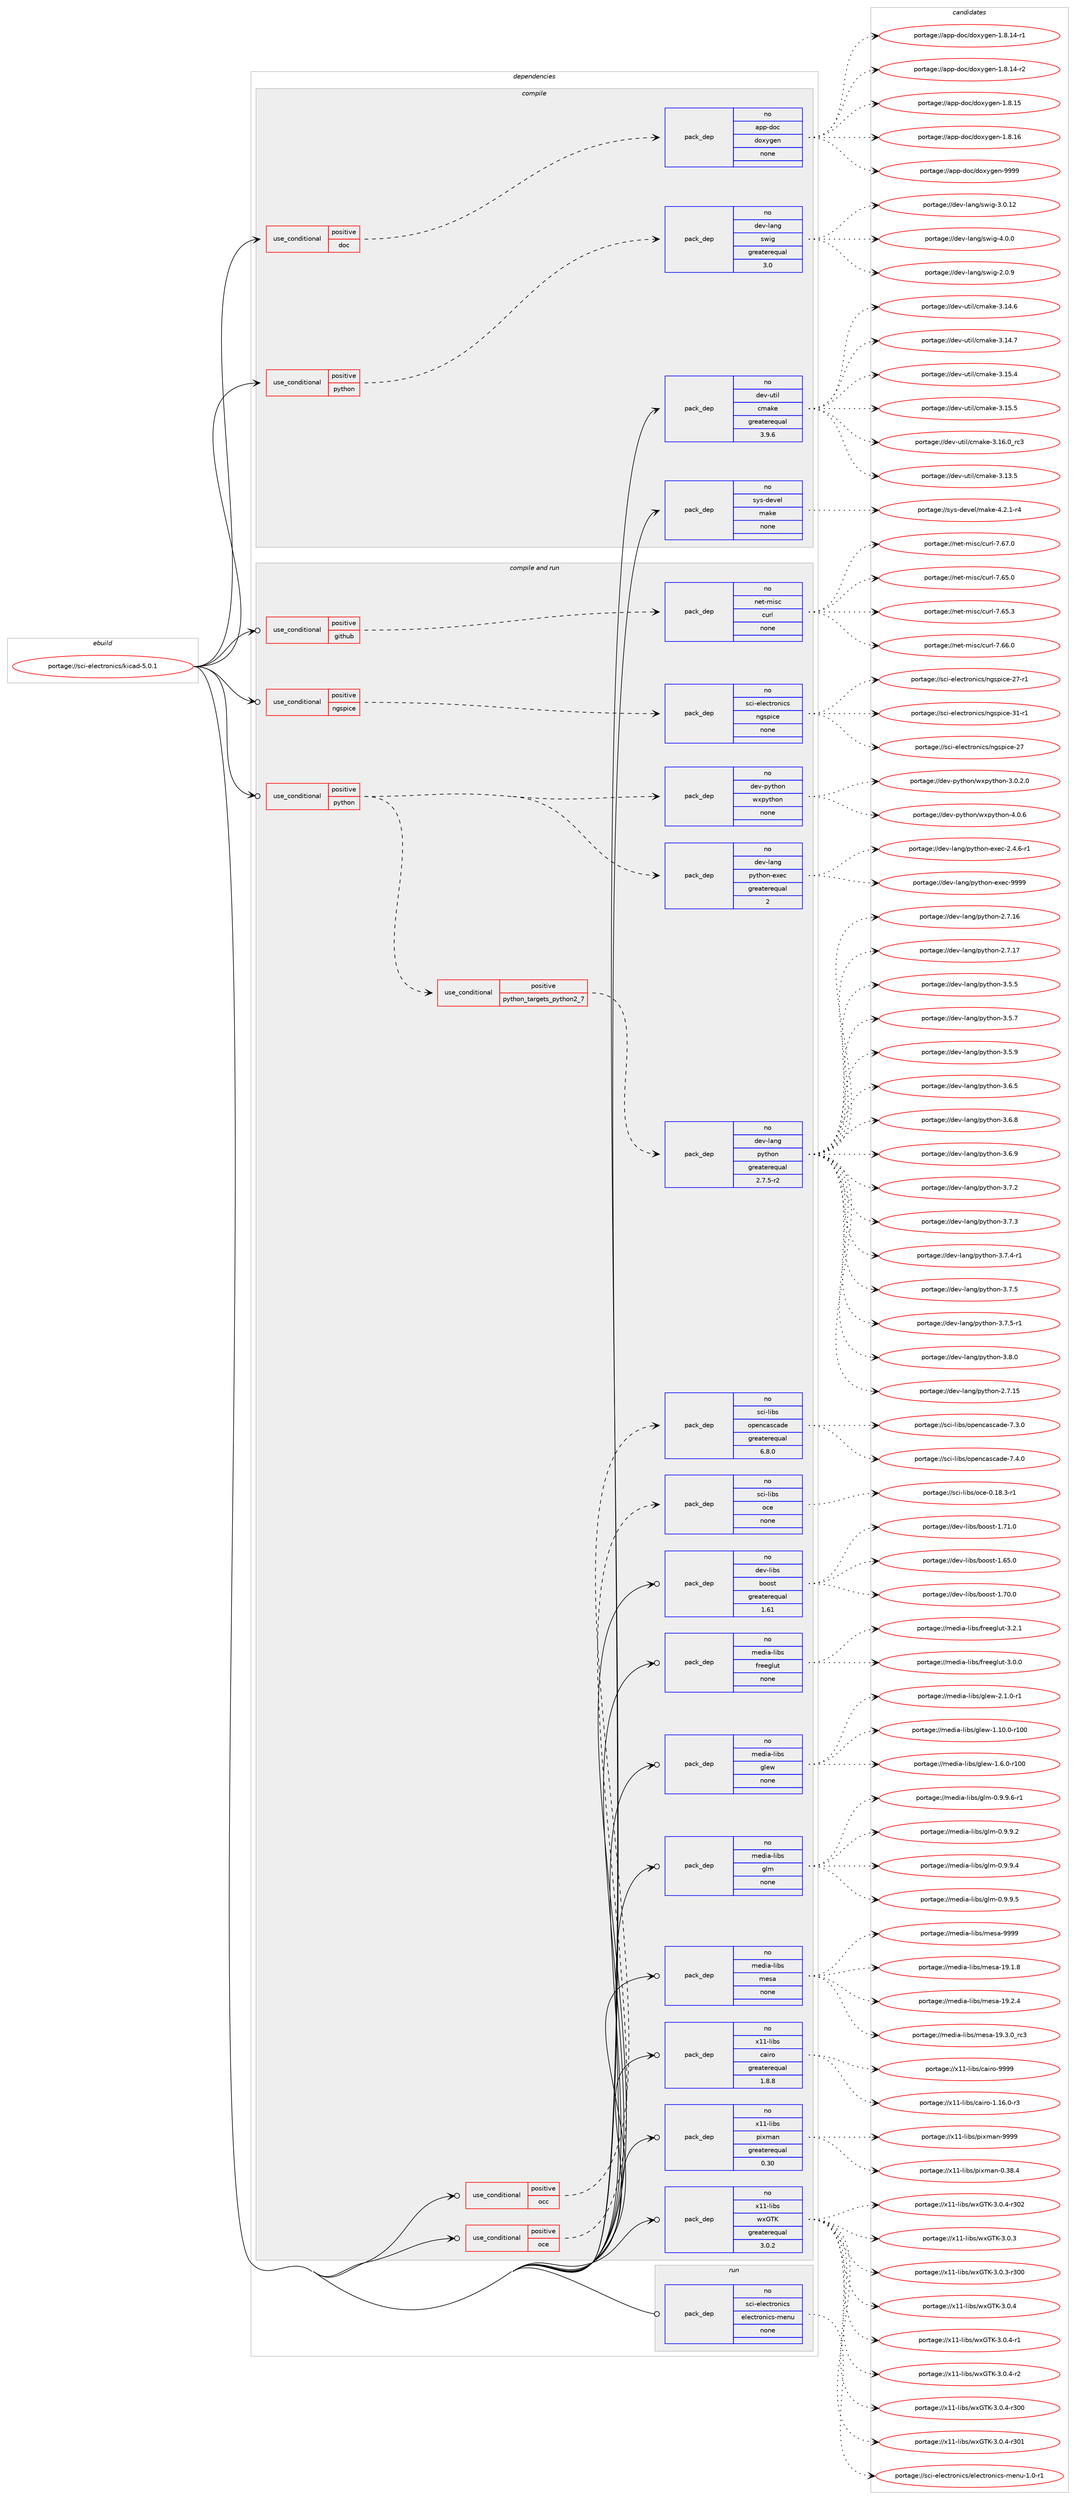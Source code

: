 digraph prolog {

# *************
# Graph options
# *************

newrank=true;
concentrate=true;
compound=true;
graph [rankdir=LR,fontname=Helvetica,fontsize=10,ranksep=1.5];#, ranksep=2.5, nodesep=0.2];
edge  [arrowhead=vee];
node  [fontname=Helvetica,fontsize=10];

# **********
# The ebuild
# **********

subgraph cluster_leftcol {
color=gray;
rank=same;
label=<<i>ebuild</i>>;
id [label="portage://sci-electronics/kicad-5.0.1", color=red, width=4, href="../sci-electronics/kicad-5.0.1.svg"];
}

# ****************
# The dependencies
# ****************

subgraph cluster_midcol {
color=gray;
label=<<i>dependencies</i>>;
subgraph cluster_compile {
fillcolor="#eeeeee";
style=filled;
label=<<i>compile</i>>;
subgraph cond95744 {
dependency386365 [label=<<TABLE BORDER="0" CELLBORDER="1" CELLSPACING="0" CELLPADDING="4"><TR><TD ROWSPAN="3" CELLPADDING="10">use_conditional</TD></TR><TR><TD>positive</TD></TR><TR><TD>doc</TD></TR></TABLE>>, shape=none, color=red];
subgraph pack284068 {
dependency386366 [label=<<TABLE BORDER="0" CELLBORDER="1" CELLSPACING="0" CELLPADDING="4" WIDTH="220"><TR><TD ROWSPAN="6" CELLPADDING="30">pack_dep</TD></TR><TR><TD WIDTH="110">no</TD></TR><TR><TD>app-doc</TD></TR><TR><TD>doxygen</TD></TR><TR><TD>none</TD></TR><TR><TD></TD></TR></TABLE>>, shape=none, color=blue];
}
dependency386365:e -> dependency386366:w [weight=20,style="dashed",arrowhead="vee"];
}
id:e -> dependency386365:w [weight=20,style="solid",arrowhead="vee"];
subgraph cond95745 {
dependency386367 [label=<<TABLE BORDER="0" CELLBORDER="1" CELLSPACING="0" CELLPADDING="4"><TR><TD ROWSPAN="3" CELLPADDING="10">use_conditional</TD></TR><TR><TD>positive</TD></TR><TR><TD>python</TD></TR></TABLE>>, shape=none, color=red];
subgraph pack284069 {
dependency386368 [label=<<TABLE BORDER="0" CELLBORDER="1" CELLSPACING="0" CELLPADDING="4" WIDTH="220"><TR><TD ROWSPAN="6" CELLPADDING="30">pack_dep</TD></TR><TR><TD WIDTH="110">no</TD></TR><TR><TD>dev-lang</TD></TR><TR><TD>swig</TD></TR><TR><TD>greaterequal</TD></TR><TR><TD>3.0</TD></TR></TABLE>>, shape=none, color=blue];
}
dependency386367:e -> dependency386368:w [weight=20,style="dashed",arrowhead="vee"];
}
id:e -> dependency386367:w [weight=20,style="solid",arrowhead="vee"];
subgraph pack284070 {
dependency386369 [label=<<TABLE BORDER="0" CELLBORDER="1" CELLSPACING="0" CELLPADDING="4" WIDTH="220"><TR><TD ROWSPAN="6" CELLPADDING="30">pack_dep</TD></TR><TR><TD WIDTH="110">no</TD></TR><TR><TD>dev-util</TD></TR><TR><TD>cmake</TD></TR><TR><TD>greaterequal</TD></TR><TR><TD>3.9.6</TD></TR></TABLE>>, shape=none, color=blue];
}
id:e -> dependency386369:w [weight=20,style="solid",arrowhead="vee"];
subgraph pack284071 {
dependency386370 [label=<<TABLE BORDER="0" CELLBORDER="1" CELLSPACING="0" CELLPADDING="4" WIDTH="220"><TR><TD ROWSPAN="6" CELLPADDING="30">pack_dep</TD></TR><TR><TD WIDTH="110">no</TD></TR><TR><TD>sys-devel</TD></TR><TR><TD>make</TD></TR><TR><TD>none</TD></TR><TR><TD></TD></TR></TABLE>>, shape=none, color=blue];
}
id:e -> dependency386370:w [weight=20,style="solid",arrowhead="vee"];
}
subgraph cluster_compileandrun {
fillcolor="#eeeeee";
style=filled;
label=<<i>compile and run</i>>;
subgraph cond95746 {
dependency386371 [label=<<TABLE BORDER="0" CELLBORDER="1" CELLSPACING="0" CELLPADDING="4"><TR><TD ROWSPAN="3" CELLPADDING="10">use_conditional</TD></TR><TR><TD>positive</TD></TR><TR><TD>github</TD></TR></TABLE>>, shape=none, color=red];
subgraph pack284072 {
dependency386372 [label=<<TABLE BORDER="0" CELLBORDER="1" CELLSPACING="0" CELLPADDING="4" WIDTH="220"><TR><TD ROWSPAN="6" CELLPADDING="30">pack_dep</TD></TR><TR><TD WIDTH="110">no</TD></TR><TR><TD>net-misc</TD></TR><TR><TD>curl</TD></TR><TR><TD>none</TD></TR><TR><TD></TD></TR></TABLE>>, shape=none, color=blue];
}
dependency386371:e -> dependency386372:w [weight=20,style="dashed",arrowhead="vee"];
}
id:e -> dependency386371:w [weight=20,style="solid",arrowhead="odotvee"];
subgraph cond95747 {
dependency386373 [label=<<TABLE BORDER="0" CELLBORDER="1" CELLSPACING="0" CELLPADDING="4"><TR><TD ROWSPAN="3" CELLPADDING="10">use_conditional</TD></TR><TR><TD>positive</TD></TR><TR><TD>ngspice</TD></TR></TABLE>>, shape=none, color=red];
subgraph pack284073 {
dependency386374 [label=<<TABLE BORDER="0" CELLBORDER="1" CELLSPACING="0" CELLPADDING="4" WIDTH="220"><TR><TD ROWSPAN="6" CELLPADDING="30">pack_dep</TD></TR><TR><TD WIDTH="110">no</TD></TR><TR><TD>sci-electronics</TD></TR><TR><TD>ngspice</TD></TR><TR><TD>none</TD></TR><TR><TD></TD></TR></TABLE>>, shape=none, color=blue];
}
dependency386373:e -> dependency386374:w [weight=20,style="dashed",arrowhead="vee"];
}
id:e -> dependency386373:w [weight=20,style="solid",arrowhead="odotvee"];
subgraph cond95748 {
dependency386375 [label=<<TABLE BORDER="0" CELLBORDER="1" CELLSPACING="0" CELLPADDING="4"><TR><TD ROWSPAN="3" CELLPADDING="10">use_conditional</TD></TR><TR><TD>positive</TD></TR><TR><TD>occ</TD></TR></TABLE>>, shape=none, color=red];
subgraph pack284074 {
dependency386376 [label=<<TABLE BORDER="0" CELLBORDER="1" CELLSPACING="0" CELLPADDING="4" WIDTH="220"><TR><TD ROWSPAN="6" CELLPADDING="30">pack_dep</TD></TR><TR><TD WIDTH="110">no</TD></TR><TR><TD>sci-libs</TD></TR><TR><TD>opencascade</TD></TR><TR><TD>greaterequal</TD></TR><TR><TD>6.8.0</TD></TR></TABLE>>, shape=none, color=blue];
}
dependency386375:e -> dependency386376:w [weight=20,style="dashed",arrowhead="vee"];
}
id:e -> dependency386375:w [weight=20,style="solid",arrowhead="odotvee"];
subgraph cond95749 {
dependency386377 [label=<<TABLE BORDER="0" CELLBORDER="1" CELLSPACING="0" CELLPADDING="4"><TR><TD ROWSPAN="3" CELLPADDING="10">use_conditional</TD></TR><TR><TD>positive</TD></TR><TR><TD>oce</TD></TR></TABLE>>, shape=none, color=red];
subgraph pack284075 {
dependency386378 [label=<<TABLE BORDER="0" CELLBORDER="1" CELLSPACING="0" CELLPADDING="4" WIDTH="220"><TR><TD ROWSPAN="6" CELLPADDING="30">pack_dep</TD></TR><TR><TD WIDTH="110">no</TD></TR><TR><TD>sci-libs</TD></TR><TR><TD>oce</TD></TR><TR><TD>none</TD></TR><TR><TD></TD></TR></TABLE>>, shape=none, color=blue];
}
dependency386377:e -> dependency386378:w [weight=20,style="dashed",arrowhead="vee"];
}
id:e -> dependency386377:w [weight=20,style="solid",arrowhead="odotvee"];
subgraph cond95750 {
dependency386379 [label=<<TABLE BORDER="0" CELLBORDER="1" CELLSPACING="0" CELLPADDING="4"><TR><TD ROWSPAN="3" CELLPADDING="10">use_conditional</TD></TR><TR><TD>positive</TD></TR><TR><TD>python</TD></TR></TABLE>>, shape=none, color=red];
subgraph pack284076 {
dependency386380 [label=<<TABLE BORDER="0" CELLBORDER="1" CELLSPACING="0" CELLPADDING="4" WIDTH="220"><TR><TD ROWSPAN="6" CELLPADDING="30">pack_dep</TD></TR><TR><TD WIDTH="110">no</TD></TR><TR><TD>dev-python</TD></TR><TR><TD>wxpython</TD></TR><TR><TD>none</TD></TR><TR><TD></TD></TR></TABLE>>, shape=none, color=blue];
}
dependency386379:e -> dependency386380:w [weight=20,style="dashed",arrowhead="vee"];
subgraph cond95751 {
dependency386381 [label=<<TABLE BORDER="0" CELLBORDER="1" CELLSPACING="0" CELLPADDING="4"><TR><TD ROWSPAN="3" CELLPADDING="10">use_conditional</TD></TR><TR><TD>positive</TD></TR><TR><TD>python_targets_python2_7</TD></TR></TABLE>>, shape=none, color=red];
subgraph pack284077 {
dependency386382 [label=<<TABLE BORDER="0" CELLBORDER="1" CELLSPACING="0" CELLPADDING="4" WIDTH="220"><TR><TD ROWSPAN="6" CELLPADDING="30">pack_dep</TD></TR><TR><TD WIDTH="110">no</TD></TR><TR><TD>dev-lang</TD></TR><TR><TD>python</TD></TR><TR><TD>greaterequal</TD></TR><TR><TD>2.7.5-r2</TD></TR></TABLE>>, shape=none, color=blue];
}
dependency386381:e -> dependency386382:w [weight=20,style="dashed",arrowhead="vee"];
}
dependency386379:e -> dependency386381:w [weight=20,style="dashed",arrowhead="vee"];
subgraph pack284078 {
dependency386383 [label=<<TABLE BORDER="0" CELLBORDER="1" CELLSPACING="0" CELLPADDING="4" WIDTH="220"><TR><TD ROWSPAN="6" CELLPADDING="30">pack_dep</TD></TR><TR><TD WIDTH="110">no</TD></TR><TR><TD>dev-lang</TD></TR><TR><TD>python-exec</TD></TR><TR><TD>greaterequal</TD></TR><TR><TD>2</TD></TR></TABLE>>, shape=none, color=blue];
}
dependency386379:e -> dependency386383:w [weight=20,style="dashed",arrowhead="vee"];
}
id:e -> dependency386379:w [weight=20,style="solid",arrowhead="odotvee"];
subgraph pack284079 {
dependency386384 [label=<<TABLE BORDER="0" CELLBORDER="1" CELLSPACING="0" CELLPADDING="4" WIDTH="220"><TR><TD ROWSPAN="6" CELLPADDING="30">pack_dep</TD></TR><TR><TD WIDTH="110">no</TD></TR><TR><TD>dev-libs</TD></TR><TR><TD>boost</TD></TR><TR><TD>greaterequal</TD></TR><TR><TD>1.61</TD></TR></TABLE>>, shape=none, color=blue];
}
id:e -> dependency386384:w [weight=20,style="solid",arrowhead="odotvee"];
subgraph pack284080 {
dependency386385 [label=<<TABLE BORDER="0" CELLBORDER="1" CELLSPACING="0" CELLPADDING="4" WIDTH="220"><TR><TD ROWSPAN="6" CELLPADDING="30">pack_dep</TD></TR><TR><TD WIDTH="110">no</TD></TR><TR><TD>media-libs</TD></TR><TR><TD>freeglut</TD></TR><TR><TD>none</TD></TR><TR><TD></TD></TR></TABLE>>, shape=none, color=blue];
}
id:e -> dependency386385:w [weight=20,style="solid",arrowhead="odotvee"];
subgraph pack284081 {
dependency386386 [label=<<TABLE BORDER="0" CELLBORDER="1" CELLSPACING="0" CELLPADDING="4" WIDTH="220"><TR><TD ROWSPAN="6" CELLPADDING="30">pack_dep</TD></TR><TR><TD WIDTH="110">no</TD></TR><TR><TD>media-libs</TD></TR><TR><TD>glew</TD></TR><TR><TD>none</TD></TR><TR><TD></TD></TR></TABLE>>, shape=none, color=blue];
}
id:e -> dependency386386:w [weight=20,style="solid",arrowhead="odotvee"];
subgraph pack284082 {
dependency386387 [label=<<TABLE BORDER="0" CELLBORDER="1" CELLSPACING="0" CELLPADDING="4" WIDTH="220"><TR><TD ROWSPAN="6" CELLPADDING="30">pack_dep</TD></TR><TR><TD WIDTH="110">no</TD></TR><TR><TD>media-libs</TD></TR><TR><TD>glm</TD></TR><TR><TD>none</TD></TR><TR><TD></TD></TR></TABLE>>, shape=none, color=blue];
}
id:e -> dependency386387:w [weight=20,style="solid",arrowhead="odotvee"];
subgraph pack284083 {
dependency386388 [label=<<TABLE BORDER="0" CELLBORDER="1" CELLSPACING="0" CELLPADDING="4" WIDTH="220"><TR><TD ROWSPAN="6" CELLPADDING="30">pack_dep</TD></TR><TR><TD WIDTH="110">no</TD></TR><TR><TD>media-libs</TD></TR><TR><TD>mesa</TD></TR><TR><TD>none</TD></TR><TR><TD></TD></TR></TABLE>>, shape=none, color=blue];
}
id:e -> dependency386388:w [weight=20,style="solid",arrowhead="odotvee"];
subgraph pack284084 {
dependency386389 [label=<<TABLE BORDER="0" CELLBORDER="1" CELLSPACING="0" CELLPADDING="4" WIDTH="220"><TR><TD ROWSPAN="6" CELLPADDING="30">pack_dep</TD></TR><TR><TD WIDTH="110">no</TD></TR><TR><TD>x11-libs</TD></TR><TR><TD>cairo</TD></TR><TR><TD>greaterequal</TD></TR><TR><TD>1.8.8</TD></TR></TABLE>>, shape=none, color=blue];
}
id:e -> dependency386389:w [weight=20,style="solid",arrowhead="odotvee"];
subgraph pack284085 {
dependency386390 [label=<<TABLE BORDER="0" CELLBORDER="1" CELLSPACING="0" CELLPADDING="4" WIDTH="220"><TR><TD ROWSPAN="6" CELLPADDING="30">pack_dep</TD></TR><TR><TD WIDTH="110">no</TD></TR><TR><TD>x11-libs</TD></TR><TR><TD>pixman</TD></TR><TR><TD>greaterequal</TD></TR><TR><TD>0.30</TD></TR></TABLE>>, shape=none, color=blue];
}
id:e -> dependency386390:w [weight=20,style="solid",arrowhead="odotvee"];
subgraph pack284086 {
dependency386391 [label=<<TABLE BORDER="0" CELLBORDER="1" CELLSPACING="0" CELLPADDING="4" WIDTH="220"><TR><TD ROWSPAN="6" CELLPADDING="30">pack_dep</TD></TR><TR><TD WIDTH="110">no</TD></TR><TR><TD>x11-libs</TD></TR><TR><TD>wxGTK</TD></TR><TR><TD>greaterequal</TD></TR><TR><TD>3.0.2</TD></TR></TABLE>>, shape=none, color=blue];
}
id:e -> dependency386391:w [weight=20,style="solid",arrowhead="odotvee"];
}
subgraph cluster_run {
fillcolor="#eeeeee";
style=filled;
label=<<i>run</i>>;
subgraph pack284087 {
dependency386392 [label=<<TABLE BORDER="0" CELLBORDER="1" CELLSPACING="0" CELLPADDING="4" WIDTH="220"><TR><TD ROWSPAN="6" CELLPADDING="30">pack_dep</TD></TR><TR><TD WIDTH="110">no</TD></TR><TR><TD>sci-electronics</TD></TR><TR><TD>electronics-menu</TD></TR><TR><TD>none</TD></TR><TR><TD></TD></TR></TABLE>>, shape=none, color=blue];
}
id:e -> dependency386392:w [weight=20,style="solid",arrowhead="odot"];
}
}

# **************
# The candidates
# **************

subgraph cluster_choices {
rank=same;
color=gray;
label=<<i>candidates</i>>;

subgraph choice284068 {
color=black;
nodesep=1;
choiceportage97112112451001119947100111120121103101110454946564649524511449 [label="portage://app-doc/doxygen-1.8.14-r1", color=red, width=4,href="../app-doc/doxygen-1.8.14-r1.svg"];
choiceportage97112112451001119947100111120121103101110454946564649524511450 [label="portage://app-doc/doxygen-1.8.14-r2", color=red, width=4,href="../app-doc/doxygen-1.8.14-r2.svg"];
choiceportage9711211245100111994710011112012110310111045494656464953 [label="portage://app-doc/doxygen-1.8.15", color=red, width=4,href="../app-doc/doxygen-1.8.15.svg"];
choiceportage9711211245100111994710011112012110310111045494656464954 [label="portage://app-doc/doxygen-1.8.16", color=red, width=4,href="../app-doc/doxygen-1.8.16.svg"];
choiceportage971121124510011199471001111201211031011104557575757 [label="portage://app-doc/doxygen-9999", color=red, width=4,href="../app-doc/doxygen-9999.svg"];
dependency386366:e -> choiceportage97112112451001119947100111120121103101110454946564649524511449:w [style=dotted,weight="100"];
dependency386366:e -> choiceportage97112112451001119947100111120121103101110454946564649524511450:w [style=dotted,weight="100"];
dependency386366:e -> choiceportage9711211245100111994710011112012110310111045494656464953:w [style=dotted,weight="100"];
dependency386366:e -> choiceportage9711211245100111994710011112012110310111045494656464954:w [style=dotted,weight="100"];
dependency386366:e -> choiceportage971121124510011199471001111201211031011104557575757:w [style=dotted,weight="100"];
}
subgraph choice284069 {
color=black;
nodesep=1;
choiceportage100101118451089711010347115119105103455046484657 [label="portage://dev-lang/swig-2.0.9", color=red, width=4,href="../dev-lang/swig-2.0.9.svg"];
choiceportage10010111845108971101034711511910510345514648464950 [label="portage://dev-lang/swig-3.0.12", color=red, width=4,href="../dev-lang/swig-3.0.12.svg"];
choiceportage100101118451089711010347115119105103455246484648 [label="portage://dev-lang/swig-4.0.0", color=red, width=4,href="../dev-lang/swig-4.0.0.svg"];
dependency386368:e -> choiceportage100101118451089711010347115119105103455046484657:w [style=dotted,weight="100"];
dependency386368:e -> choiceportage10010111845108971101034711511910510345514648464950:w [style=dotted,weight="100"];
dependency386368:e -> choiceportage100101118451089711010347115119105103455246484648:w [style=dotted,weight="100"];
}
subgraph choice284070 {
color=black;
nodesep=1;
choiceportage1001011184511711610510847991099710710145514649514653 [label="portage://dev-util/cmake-3.13.5", color=red, width=4,href="../dev-util/cmake-3.13.5.svg"];
choiceportage1001011184511711610510847991099710710145514649524654 [label="portage://dev-util/cmake-3.14.6", color=red, width=4,href="../dev-util/cmake-3.14.6.svg"];
choiceportage1001011184511711610510847991099710710145514649524655 [label="portage://dev-util/cmake-3.14.7", color=red, width=4,href="../dev-util/cmake-3.14.7.svg"];
choiceportage1001011184511711610510847991099710710145514649534652 [label="portage://dev-util/cmake-3.15.4", color=red, width=4,href="../dev-util/cmake-3.15.4.svg"];
choiceportage1001011184511711610510847991099710710145514649534653 [label="portage://dev-util/cmake-3.15.5", color=red, width=4,href="../dev-util/cmake-3.15.5.svg"];
choiceportage1001011184511711610510847991099710710145514649544648951149951 [label="portage://dev-util/cmake-3.16.0_rc3", color=red, width=4,href="../dev-util/cmake-3.16.0_rc3.svg"];
dependency386369:e -> choiceportage1001011184511711610510847991099710710145514649514653:w [style=dotted,weight="100"];
dependency386369:e -> choiceportage1001011184511711610510847991099710710145514649524654:w [style=dotted,weight="100"];
dependency386369:e -> choiceportage1001011184511711610510847991099710710145514649524655:w [style=dotted,weight="100"];
dependency386369:e -> choiceportage1001011184511711610510847991099710710145514649534652:w [style=dotted,weight="100"];
dependency386369:e -> choiceportage1001011184511711610510847991099710710145514649534653:w [style=dotted,weight="100"];
dependency386369:e -> choiceportage1001011184511711610510847991099710710145514649544648951149951:w [style=dotted,weight="100"];
}
subgraph choice284071 {
color=black;
nodesep=1;
choiceportage1151211154510010111810110847109971071014552465046494511452 [label="portage://sys-devel/make-4.2.1-r4", color=red, width=4,href="../sys-devel/make-4.2.1-r4.svg"];
dependency386370:e -> choiceportage1151211154510010111810110847109971071014552465046494511452:w [style=dotted,weight="100"];
}
subgraph choice284072 {
color=black;
nodesep=1;
choiceportage1101011164510910511599479911711410845554654534648 [label="portage://net-misc/curl-7.65.0", color=red, width=4,href="../net-misc/curl-7.65.0.svg"];
choiceportage1101011164510910511599479911711410845554654534651 [label="portage://net-misc/curl-7.65.3", color=red, width=4,href="../net-misc/curl-7.65.3.svg"];
choiceportage1101011164510910511599479911711410845554654544648 [label="portage://net-misc/curl-7.66.0", color=red, width=4,href="../net-misc/curl-7.66.0.svg"];
choiceportage1101011164510910511599479911711410845554654554648 [label="portage://net-misc/curl-7.67.0", color=red, width=4,href="../net-misc/curl-7.67.0.svg"];
dependency386372:e -> choiceportage1101011164510910511599479911711410845554654534648:w [style=dotted,weight="100"];
dependency386372:e -> choiceportage1101011164510910511599479911711410845554654534651:w [style=dotted,weight="100"];
dependency386372:e -> choiceportage1101011164510910511599479911711410845554654544648:w [style=dotted,weight="100"];
dependency386372:e -> choiceportage1101011164510910511599479911711410845554654554648:w [style=dotted,weight="100"];
}
subgraph choice284073 {
color=black;
nodesep=1;
choiceportage115991054510110810199116114111110105991154711010311511210599101455055 [label="portage://sci-electronics/ngspice-27", color=red, width=4,href="../sci-electronics/ngspice-27.svg"];
choiceportage1159910545101108101991161141111101059911547110103115112105991014550554511449 [label="portage://sci-electronics/ngspice-27-r1", color=red, width=4,href="../sci-electronics/ngspice-27-r1.svg"];
choiceportage1159910545101108101991161141111101059911547110103115112105991014551494511449 [label="portage://sci-electronics/ngspice-31-r1", color=red, width=4,href="../sci-electronics/ngspice-31-r1.svg"];
dependency386374:e -> choiceportage115991054510110810199116114111110105991154711010311511210599101455055:w [style=dotted,weight="100"];
dependency386374:e -> choiceportage1159910545101108101991161141111101059911547110103115112105991014550554511449:w [style=dotted,weight="100"];
dependency386374:e -> choiceportage1159910545101108101991161141111101059911547110103115112105991014551494511449:w [style=dotted,weight="100"];
}
subgraph choice284074 {
color=black;
nodesep=1;
choiceportage1159910545108105981154711111210111099971159997100101455546514648 [label="portage://sci-libs/opencascade-7.3.0", color=red, width=4,href="../sci-libs/opencascade-7.3.0.svg"];
choiceportage1159910545108105981154711111210111099971159997100101455546524648 [label="portage://sci-libs/opencascade-7.4.0", color=red, width=4,href="../sci-libs/opencascade-7.4.0.svg"];
dependency386376:e -> choiceportage1159910545108105981154711111210111099971159997100101455546514648:w [style=dotted,weight="100"];
dependency386376:e -> choiceportage1159910545108105981154711111210111099971159997100101455546524648:w [style=dotted,weight="100"];
}
subgraph choice284075 {
color=black;
nodesep=1;
choiceportage1159910545108105981154711199101454846495646514511449 [label="portage://sci-libs/oce-0.18.3-r1", color=red, width=4,href="../sci-libs/oce-0.18.3-r1.svg"];
dependency386378:e -> choiceportage1159910545108105981154711199101454846495646514511449:w [style=dotted,weight="100"];
}
subgraph choice284076 {
color=black;
nodesep=1;
choiceportage10010111845112121116104111110471191201121211161041111104551464846504648 [label="portage://dev-python/wxpython-3.0.2.0", color=red, width=4,href="../dev-python/wxpython-3.0.2.0.svg"];
choiceportage1001011184511212111610411111047119120112121116104111110455246484654 [label="portage://dev-python/wxpython-4.0.6", color=red, width=4,href="../dev-python/wxpython-4.0.6.svg"];
dependency386380:e -> choiceportage10010111845112121116104111110471191201121211161041111104551464846504648:w [style=dotted,weight="100"];
dependency386380:e -> choiceportage1001011184511212111610411111047119120112121116104111110455246484654:w [style=dotted,weight="100"];
}
subgraph choice284077 {
color=black;
nodesep=1;
choiceportage10010111845108971101034711212111610411111045504655464953 [label="portage://dev-lang/python-2.7.15", color=red, width=4,href="../dev-lang/python-2.7.15.svg"];
choiceportage10010111845108971101034711212111610411111045504655464954 [label="portage://dev-lang/python-2.7.16", color=red, width=4,href="../dev-lang/python-2.7.16.svg"];
choiceportage10010111845108971101034711212111610411111045504655464955 [label="portage://dev-lang/python-2.7.17", color=red, width=4,href="../dev-lang/python-2.7.17.svg"];
choiceportage100101118451089711010347112121116104111110455146534653 [label="portage://dev-lang/python-3.5.5", color=red, width=4,href="../dev-lang/python-3.5.5.svg"];
choiceportage100101118451089711010347112121116104111110455146534655 [label="portage://dev-lang/python-3.5.7", color=red, width=4,href="../dev-lang/python-3.5.7.svg"];
choiceportage100101118451089711010347112121116104111110455146534657 [label="portage://dev-lang/python-3.5.9", color=red, width=4,href="../dev-lang/python-3.5.9.svg"];
choiceportage100101118451089711010347112121116104111110455146544653 [label="portage://dev-lang/python-3.6.5", color=red, width=4,href="../dev-lang/python-3.6.5.svg"];
choiceportage100101118451089711010347112121116104111110455146544656 [label="portage://dev-lang/python-3.6.8", color=red, width=4,href="../dev-lang/python-3.6.8.svg"];
choiceportage100101118451089711010347112121116104111110455146544657 [label="portage://dev-lang/python-3.6.9", color=red, width=4,href="../dev-lang/python-3.6.9.svg"];
choiceportage100101118451089711010347112121116104111110455146554650 [label="portage://dev-lang/python-3.7.2", color=red, width=4,href="../dev-lang/python-3.7.2.svg"];
choiceportage100101118451089711010347112121116104111110455146554651 [label="portage://dev-lang/python-3.7.3", color=red, width=4,href="../dev-lang/python-3.7.3.svg"];
choiceportage1001011184510897110103471121211161041111104551465546524511449 [label="portage://dev-lang/python-3.7.4-r1", color=red, width=4,href="../dev-lang/python-3.7.4-r1.svg"];
choiceportage100101118451089711010347112121116104111110455146554653 [label="portage://dev-lang/python-3.7.5", color=red, width=4,href="../dev-lang/python-3.7.5.svg"];
choiceportage1001011184510897110103471121211161041111104551465546534511449 [label="portage://dev-lang/python-3.7.5-r1", color=red, width=4,href="../dev-lang/python-3.7.5-r1.svg"];
choiceportage100101118451089711010347112121116104111110455146564648 [label="portage://dev-lang/python-3.8.0", color=red, width=4,href="../dev-lang/python-3.8.0.svg"];
dependency386382:e -> choiceportage10010111845108971101034711212111610411111045504655464953:w [style=dotted,weight="100"];
dependency386382:e -> choiceportage10010111845108971101034711212111610411111045504655464954:w [style=dotted,weight="100"];
dependency386382:e -> choiceportage10010111845108971101034711212111610411111045504655464955:w [style=dotted,weight="100"];
dependency386382:e -> choiceportage100101118451089711010347112121116104111110455146534653:w [style=dotted,weight="100"];
dependency386382:e -> choiceportage100101118451089711010347112121116104111110455146534655:w [style=dotted,weight="100"];
dependency386382:e -> choiceportage100101118451089711010347112121116104111110455146534657:w [style=dotted,weight="100"];
dependency386382:e -> choiceportage100101118451089711010347112121116104111110455146544653:w [style=dotted,weight="100"];
dependency386382:e -> choiceportage100101118451089711010347112121116104111110455146544656:w [style=dotted,weight="100"];
dependency386382:e -> choiceportage100101118451089711010347112121116104111110455146544657:w [style=dotted,weight="100"];
dependency386382:e -> choiceportage100101118451089711010347112121116104111110455146554650:w [style=dotted,weight="100"];
dependency386382:e -> choiceportage100101118451089711010347112121116104111110455146554651:w [style=dotted,weight="100"];
dependency386382:e -> choiceportage1001011184510897110103471121211161041111104551465546524511449:w [style=dotted,weight="100"];
dependency386382:e -> choiceportage100101118451089711010347112121116104111110455146554653:w [style=dotted,weight="100"];
dependency386382:e -> choiceportage1001011184510897110103471121211161041111104551465546534511449:w [style=dotted,weight="100"];
dependency386382:e -> choiceportage100101118451089711010347112121116104111110455146564648:w [style=dotted,weight="100"];
}
subgraph choice284078 {
color=black;
nodesep=1;
choiceportage10010111845108971101034711212111610411111045101120101994550465246544511449 [label="portage://dev-lang/python-exec-2.4.6-r1", color=red, width=4,href="../dev-lang/python-exec-2.4.6-r1.svg"];
choiceportage10010111845108971101034711212111610411111045101120101994557575757 [label="portage://dev-lang/python-exec-9999", color=red, width=4,href="../dev-lang/python-exec-9999.svg"];
dependency386383:e -> choiceportage10010111845108971101034711212111610411111045101120101994550465246544511449:w [style=dotted,weight="100"];
dependency386383:e -> choiceportage10010111845108971101034711212111610411111045101120101994557575757:w [style=dotted,weight="100"];
}
subgraph choice284079 {
color=black;
nodesep=1;
choiceportage1001011184510810598115479811111111511645494654534648 [label="portage://dev-libs/boost-1.65.0", color=red, width=4,href="../dev-libs/boost-1.65.0.svg"];
choiceportage1001011184510810598115479811111111511645494655484648 [label="portage://dev-libs/boost-1.70.0", color=red, width=4,href="../dev-libs/boost-1.70.0.svg"];
choiceportage1001011184510810598115479811111111511645494655494648 [label="portage://dev-libs/boost-1.71.0", color=red, width=4,href="../dev-libs/boost-1.71.0.svg"];
dependency386384:e -> choiceportage1001011184510810598115479811111111511645494654534648:w [style=dotted,weight="100"];
dependency386384:e -> choiceportage1001011184510810598115479811111111511645494655484648:w [style=dotted,weight="100"];
dependency386384:e -> choiceportage1001011184510810598115479811111111511645494655494648:w [style=dotted,weight="100"];
}
subgraph choice284080 {
color=black;
nodesep=1;
choiceportage10910110010597451081059811547102114101101103108117116455146484648 [label="portage://media-libs/freeglut-3.0.0", color=red, width=4,href="../media-libs/freeglut-3.0.0.svg"];
choiceportage10910110010597451081059811547102114101101103108117116455146504649 [label="portage://media-libs/freeglut-3.2.1", color=red, width=4,href="../media-libs/freeglut-3.2.1.svg"];
dependency386385:e -> choiceportage10910110010597451081059811547102114101101103108117116455146484648:w [style=dotted,weight="100"];
dependency386385:e -> choiceportage10910110010597451081059811547102114101101103108117116455146504649:w [style=dotted,weight="100"];
}
subgraph choice284081 {
color=black;
nodesep=1;
choiceportage109101100105974510810598115471031081011194549464948464845114494848 [label="portage://media-libs/glew-1.10.0-r100", color=red, width=4,href="../media-libs/glew-1.10.0-r100.svg"];
choiceportage1091011001059745108105981154710310810111945494654464845114494848 [label="portage://media-libs/glew-1.6.0-r100", color=red, width=4,href="../media-libs/glew-1.6.0-r100.svg"];
choiceportage109101100105974510810598115471031081011194550464946484511449 [label="portage://media-libs/glew-2.1.0-r1", color=red, width=4,href="../media-libs/glew-2.1.0-r1.svg"];
dependency386386:e -> choiceportage109101100105974510810598115471031081011194549464948464845114494848:w [style=dotted,weight="100"];
dependency386386:e -> choiceportage1091011001059745108105981154710310810111945494654464845114494848:w [style=dotted,weight="100"];
dependency386386:e -> choiceportage109101100105974510810598115471031081011194550464946484511449:w [style=dotted,weight="100"];
}
subgraph choice284082 {
color=black;
nodesep=1;
choiceportage109101100105974510810598115471031081094548465746574650 [label="portage://media-libs/glm-0.9.9.2", color=red, width=4,href="../media-libs/glm-0.9.9.2.svg"];
choiceportage109101100105974510810598115471031081094548465746574652 [label="portage://media-libs/glm-0.9.9.4", color=red, width=4,href="../media-libs/glm-0.9.9.4.svg"];
choiceportage109101100105974510810598115471031081094548465746574653 [label="portage://media-libs/glm-0.9.9.5", color=red, width=4,href="../media-libs/glm-0.9.9.5.svg"];
choiceportage1091011001059745108105981154710310810945484657465746544511449 [label="portage://media-libs/glm-0.9.9.6-r1", color=red, width=4,href="../media-libs/glm-0.9.9.6-r1.svg"];
dependency386387:e -> choiceportage109101100105974510810598115471031081094548465746574650:w [style=dotted,weight="100"];
dependency386387:e -> choiceportage109101100105974510810598115471031081094548465746574652:w [style=dotted,weight="100"];
dependency386387:e -> choiceportage109101100105974510810598115471031081094548465746574653:w [style=dotted,weight="100"];
dependency386387:e -> choiceportage1091011001059745108105981154710310810945484657465746544511449:w [style=dotted,weight="100"];
}
subgraph choice284083 {
color=black;
nodesep=1;
choiceportage109101100105974510810598115471091011159745495746494656 [label="portage://media-libs/mesa-19.1.8", color=red, width=4,href="../media-libs/mesa-19.1.8.svg"];
choiceportage109101100105974510810598115471091011159745495746504652 [label="portage://media-libs/mesa-19.2.4", color=red, width=4,href="../media-libs/mesa-19.2.4.svg"];
choiceportage109101100105974510810598115471091011159745495746514648951149951 [label="portage://media-libs/mesa-19.3.0_rc3", color=red, width=4,href="../media-libs/mesa-19.3.0_rc3.svg"];
choiceportage10910110010597451081059811547109101115974557575757 [label="portage://media-libs/mesa-9999", color=red, width=4,href="../media-libs/mesa-9999.svg"];
dependency386388:e -> choiceportage109101100105974510810598115471091011159745495746494656:w [style=dotted,weight="100"];
dependency386388:e -> choiceportage109101100105974510810598115471091011159745495746504652:w [style=dotted,weight="100"];
dependency386388:e -> choiceportage109101100105974510810598115471091011159745495746514648951149951:w [style=dotted,weight="100"];
dependency386388:e -> choiceportage10910110010597451081059811547109101115974557575757:w [style=dotted,weight="100"];
}
subgraph choice284084 {
color=black;
nodesep=1;
choiceportage12049494510810598115479997105114111454946495446484511451 [label="portage://x11-libs/cairo-1.16.0-r3", color=red, width=4,href="../x11-libs/cairo-1.16.0-r3.svg"];
choiceportage120494945108105981154799971051141114557575757 [label="portage://x11-libs/cairo-9999", color=red, width=4,href="../x11-libs/cairo-9999.svg"];
dependency386389:e -> choiceportage12049494510810598115479997105114111454946495446484511451:w [style=dotted,weight="100"];
dependency386389:e -> choiceportage120494945108105981154799971051141114557575757:w [style=dotted,weight="100"];
}
subgraph choice284085 {
color=black;
nodesep=1;
choiceportage12049494510810598115471121051201099711045484651564652 [label="portage://x11-libs/pixman-0.38.4", color=red, width=4,href="../x11-libs/pixman-0.38.4.svg"];
choiceportage1204949451081059811547112105120109971104557575757 [label="portage://x11-libs/pixman-9999", color=red, width=4,href="../x11-libs/pixman-9999.svg"];
dependency386390:e -> choiceportage12049494510810598115471121051201099711045484651564652:w [style=dotted,weight="100"];
dependency386390:e -> choiceportage1204949451081059811547112105120109971104557575757:w [style=dotted,weight="100"];
}
subgraph choice284086 {
color=black;
nodesep=1;
choiceportage1204949451081059811547119120718475455146484651 [label="portage://x11-libs/wxGTK-3.0.3", color=red, width=4,href="../x11-libs/wxGTK-3.0.3.svg"];
choiceportage120494945108105981154711912071847545514648465145114514848 [label="portage://x11-libs/wxGTK-3.0.3-r300", color=red, width=4,href="../x11-libs/wxGTK-3.0.3-r300.svg"];
choiceportage1204949451081059811547119120718475455146484652 [label="portage://x11-libs/wxGTK-3.0.4", color=red, width=4,href="../x11-libs/wxGTK-3.0.4.svg"];
choiceportage12049494510810598115471191207184754551464846524511449 [label="portage://x11-libs/wxGTK-3.0.4-r1", color=red, width=4,href="../x11-libs/wxGTK-3.0.4-r1.svg"];
choiceportage12049494510810598115471191207184754551464846524511450 [label="portage://x11-libs/wxGTK-3.0.4-r2", color=red, width=4,href="../x11-libs/wxGTK-3.0.4-r2.svg"];
choiceportage120494945108105981154711912071847545514648465245114514848 [label="portage://x11-libs/wxGTK-3.0.4-r300", color=red, width=4,href="../x11-libs/wxGTK-3.0.4-r300.svg"];
choiceportage120494945108105981154711912071847545514648465245114514849 [label="portage://x11-libs/wxGTK-3.0.4-r301", color=red, width=4,href="../x11-libs/wxGTK-3.0.4-r301.svg"];
choiceportage120494945108105981154711912071847545514648465245114514850 [label="portage://x11-libs/wxGTK-3.0.4-r302", color=red, width=4,href="../x11-libs/wxGTK-3.0.4-r302.svg"];
dependency386391:e -> choiceportage1204949451081059811547119120718475455146484651:w [style=dotted,weight="100"];
dependency386391:e -> choiceportage120494945108105981154711912071847545514648465145114514848:w [style=dotted,weight="100"];
dependency386391:e -> choiceportage1204949451081059811547119120718475455146484652:w [style=dotted,weight="100"];
dependency386391:e -> choiceportage12049494510810598115471191207184754551464846524511449:w [style=dotted,weight="100"];
dependency386391:e -> choiceportage12049494510810598115471191207184754551464846524511450:w [style=dotted,weight="100"];
dependency386391:e -> choiceportage120494945108105981154711912071847545514648465245114514848:w [style=dotted,weight="100"];
dependency386391:e -> choiceportage120494945108105981154711912071847545514648465245114514849:w [style=dotted,weight="100"];
dependency386391:e -> choiceportage120494945108105981154711912071847545514648465245114514850:w [style=dotted,weight="100"];
}
subgraph choice284087 {
color=black;
nodesep=1;
choiceportage1159910545101108101991161141111101059911547101108101991161141111101059911545109101110117454946484511449 [label="portage://sci-electronics/electronics-menu-1.0-r1", color=red, width=4,href="../sci-electronics/electronics-menu-1.0-r1.svg"];
dependency386392:e -> choiceportage1159910545101108101991161141111101059911547101108101991161141111101059911545109101110117454946484511449:w [style=dotted,weight="100"];
}
}

}
